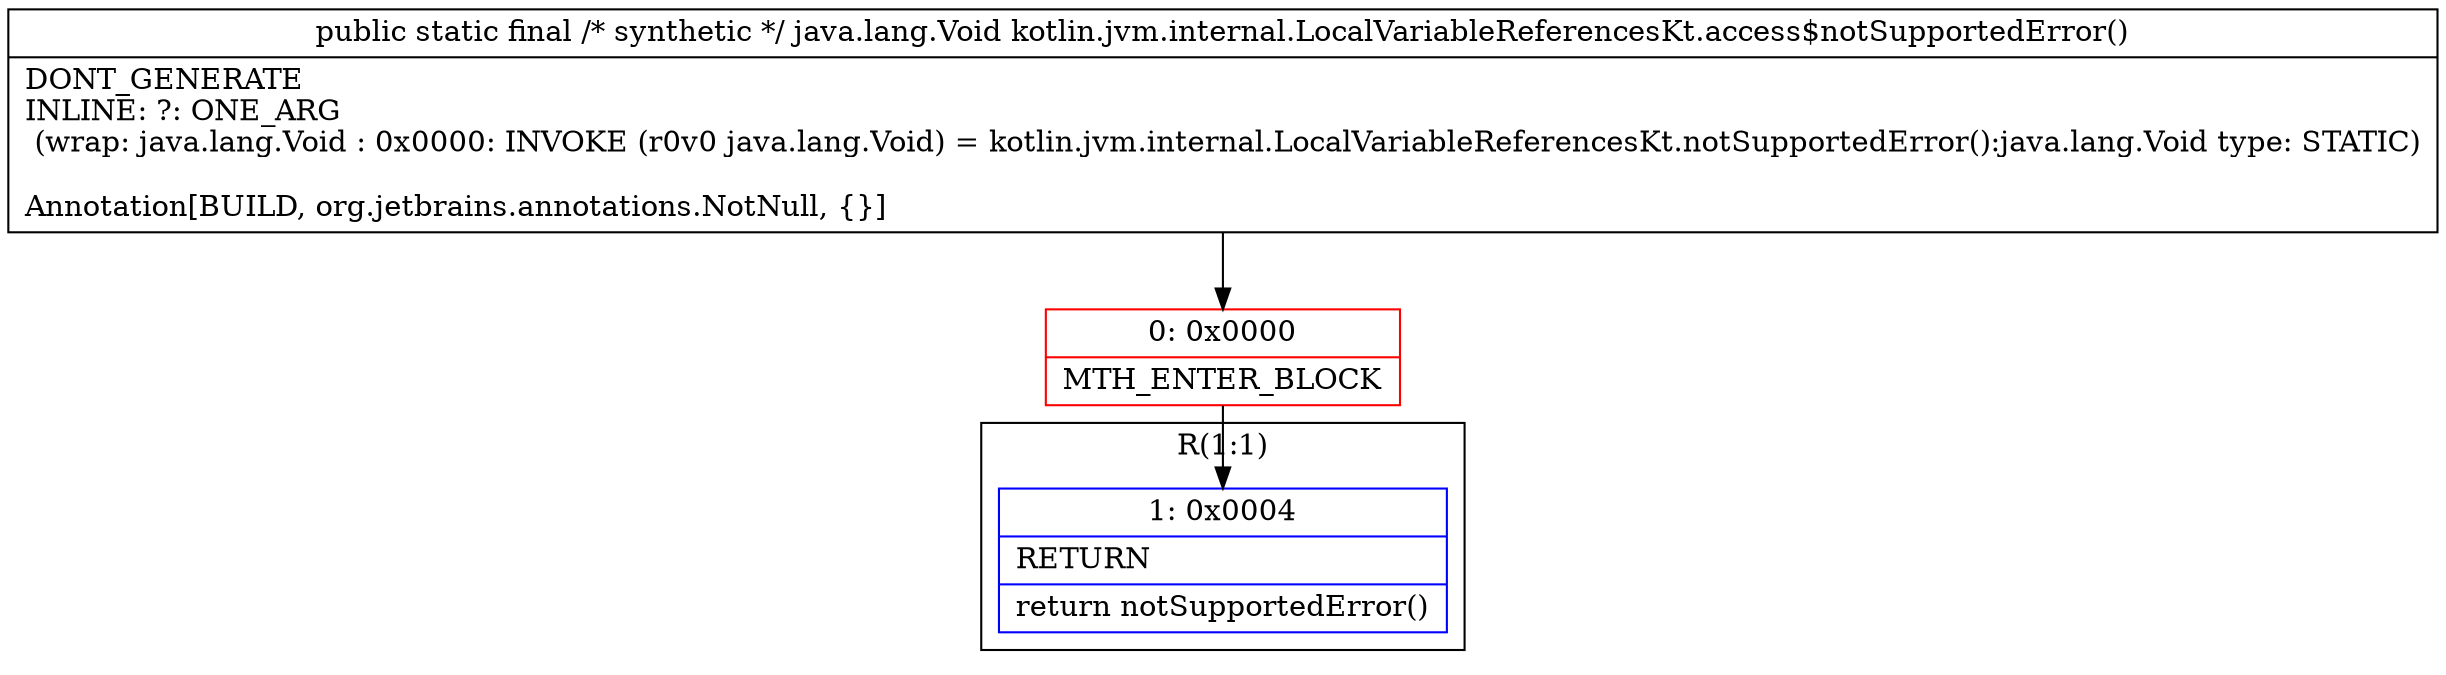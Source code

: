 digraph "CFG forkotlin.jvm.internal.LocalVariableReferencesKt.access$notSupportedError()Ljava\/lang\/Void;" {
subgraph cluster_Region_430938423 {
label = "R(1:1)";
node [shape=record,color=blue];
Node_1 [shape=record,label="{1\:\ 0x0004|RETURN\l|return notSupportedError()\l}"];
}
Node_0 [shape=record,color=red,label="{0\:\ 0x0000|MTH_ENTER_BLOCK\l}"];
MethodNode[shape=record,label="{public static final \/* synthetic *\/ java.lang.Void kotlin.jvm.internal.LocalVariableReferencesKt.access$notSupportedError()  | DONT_GENERATE\lINLINE: ?: ONE_ARG  \l  (wrap: java.lang.Void : 0x0000: INVOKE  (r0v0 java.lang.Void) =  kotlin.jvm.internal.LocalVariableReferencesKt.notSupportedError():java.lang.Void type: STATIC)\l\lAnnotation[BUILD, org.jetbrains.annotations.NotNull, \{\}]\l}"];
MethodNode -> Node_0;
Node_0 -> Node_1;
}

